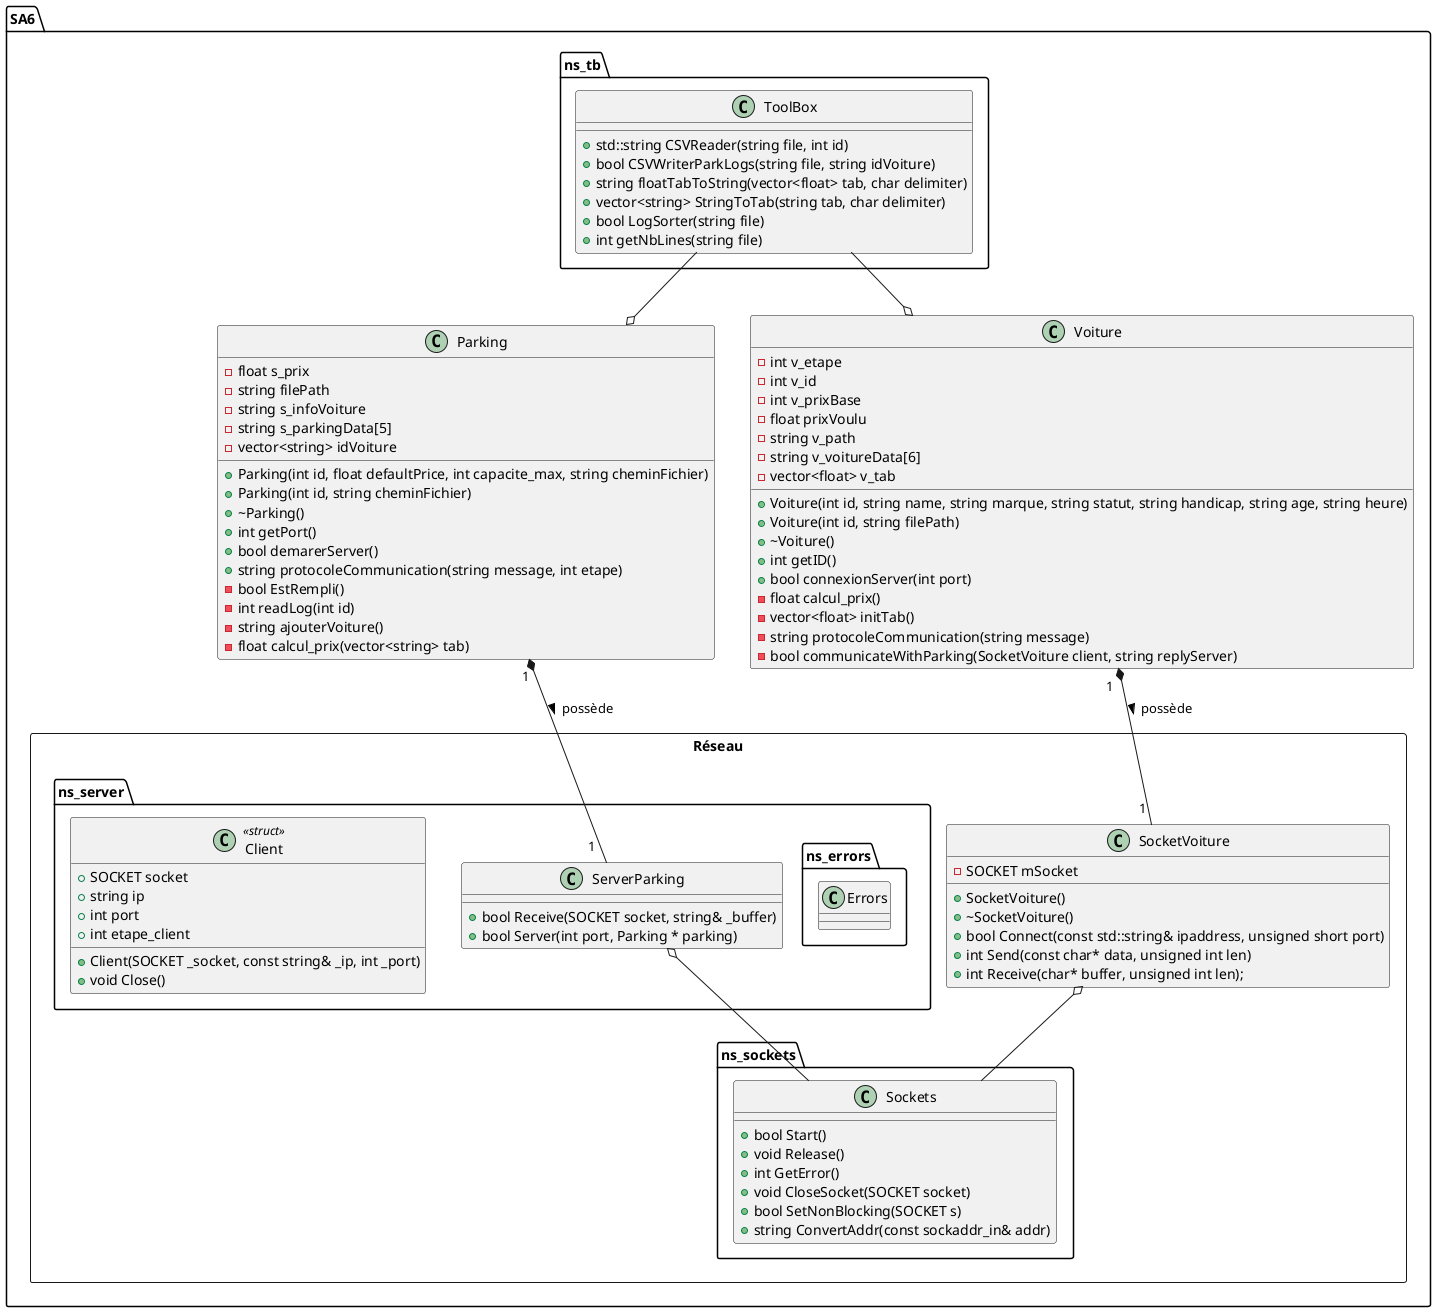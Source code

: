 @startuml SA6_uml

package SA6 {

    package ns_tb {
        class ToolBox {
            + std::string CSVReader(string file, int id)
            + bool CSVWriterParkLogs(string file, string idVoiture)
            + string floatTabToString(vector<float> tab, char delimiter)
            + vector<string> StringToTab(string tab, char delimiter)
            + bool LogSorter(string file)
            + int getNbLines(string file)
        }
    }
    
    class Parking {
        - float s_prix
        - string filePath
        - string s_infoVoiture
        - string s_parkingData[5]
        - vector<string> idVoiture

        + Parking(int id, float defaultPrice, int capacite_max, string cheminFichier)
        + Parking(int id, string cheminFichier)
        + ~Parking()
        + int getPort()
        + bool demarerServer()
        + string protocoleCommunication(string message, int etape)
        - bool EstRempli()
        - int readLog(int id)
        - string ajouterVoiture()
        - float calcul_prix(vector<string> tab)
    }

    Class Voiture {
        - int v_etape
        - int v_id
        - int v_prixBase
        - float prixVoulu
        - string v_path
        - string v_voitureData[6]
        - vector<float> v_tab

        + Voiture(int id, string name, string marque, string statut, string handicap, string age, string heure)
        + Voiture(int id, string filePath)
        + ~Voiture()
        + int getID()
        + bool connexionServer(int port)
        - float calcul_prix()
        - vector<float> initTab()
        - string protocoleCommunication(string message)
        - bool communicateWithParking(SocketVoiture client, string replyServer)
    }

    package Réseau <<Rectangle>> {

        package ns_server {
            Class ServerParking {
                + bool Receive(SOCKET socket, string& _buffer)
                + bool Server(int port, Parking * parking)
            }

            package ns_errors {
                Class Errors {

                }
            }

            Class Client << struct >> {
                + SOCKET socket
	            + string ip
	            + int port
	            + int etape_client

	            + Client(SOCKET _socket, const string& _ip, int _port)
                + void Close()
            }
        }

        Class SocketVoiture {
            - SOCKET mSocket

            + SocketVoiture()
            + ~SocketVoiture()
            + bool Connect(const std::string& ipaddress, unsigned short port)
            + int Send(const char* data, unsigned int len)
            + int Receive(char* buffer, unsigned int len);	
        }

        package ns_sockets{

            Class Sockets {

                + bool Start()
                + void Release()
                + int GetError()
                + void CloseSocket(SOCKET socket)
                + bool SetNonBlocking(SOCKET s)
                + string ConvertAddr(const sockaddr_in& addr)    
            }
        }
    }
}

ToolBox --o Voiture
ToolBox --o Parking

Parking "1 " *-- "1  " ServerParking : > possède
Voiture "1  " *-- "1 " SocketVoiture : possède >

SocketVoiture o-- Sockets
ServerParking o-- Sockets


@enduml